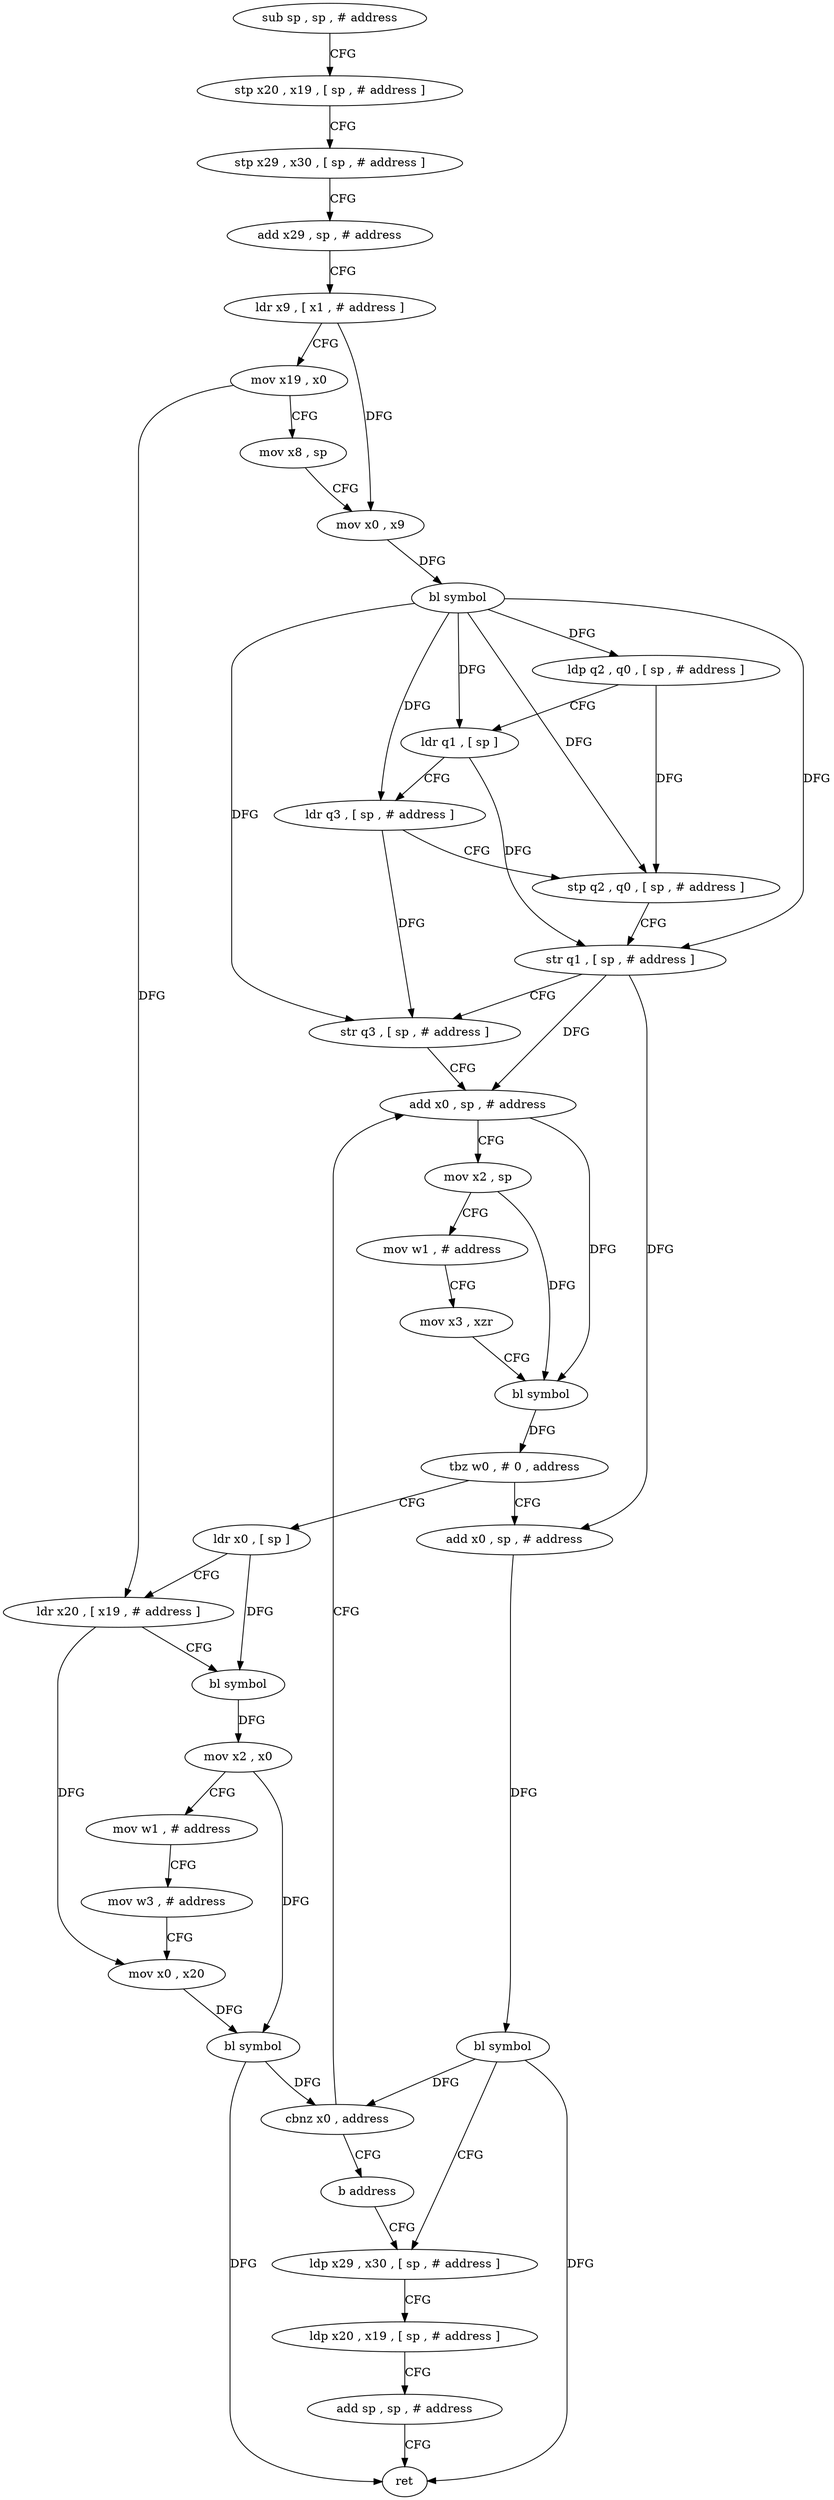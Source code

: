 digraph "func" {
"79516" [label = "sub sp , sp , # address" ]
"79520" [label = "stp x20 , x19 , [ sp , # address ]" ]
"79524" [label = "stp x29 , x30 , [ sp , # address ]" ]
"79528" [label = "add x29 , sp , # address" ]
"79532" [label = "ldr x9 , [ x1 , # address ]" ]
"79536" [label = "mov x19 , x0" ]
"79540" [label = "mov x8 , sp" ]
"79544" [label = "mov x0 , x9" ]
"79548" [label = "bl symbol" ]
"79552" [label = "ldp q2 , q0 , [ sp , # address ]" ]
"79556" [label = "ldr q1 , [ sp ]" ]
"79560" [label = "ldr q3 , [ sp , # address ]" ]
"79564" [label = "stp q2 , q0 , [ sp , # address ]" ]
"79568" [label = "str q1 , [ sp , # address ]" ]
"79572" [label = "str q3 , [ sp , # address ]" ]
"79576" [label = "add x0 , sp , # address" ]
"79640" [label = "add x0 , sp , # address" ]
"79644" [label = "bl symbol" ]
"79648" [label = "ldp x29 , x30 , [ sp , # address ]" ]
"79600" [label = "ldr x0 , [ sp ]" ]
"79604" [label = "ldr x20 , [ x19 , # address ]" ]
"79608" [label = "bl symbol" ]
"79612" [label = "mov x2 , x0" ]
"79616" [label = "mov w1 , # address" ]
"79620" [label = "mov w3 , # address" ]
"79624" [label = "mov x0 , x20" ]
"79628" [label = "bl symbol" ]
"79632" [label = "cbnz x0 , address" ]
"79636" [label = "b address" ]
"79580" [label = "mov x2 , sp" ]
"79584" [label = "mov w1 , # address" ]
"79588" [label = "mov x3 , xzr" ]
"79592" [label = "bl symbol" ]
"79596" [label = "tbz w0 , # 0 , address" ]
"79652" [label = "ldp x20 , x19 , [ sp , # address ]" ]
"79656" [label = "add sp , sp , # address" ]
"79660" [label = "ret" ]
"79516" -> "79520" [ label = "CFG" ]
"79520" -> "79524" [ label = "CFG" ]
"79524" -> "79528" [ label = "CFG" ]
"79528" -> "79532" [ label = "CFG" ]
"79532" -> "79536" [ label = "CFG" ]
"79532" -> "79544" [ label = "DFG" ]
"79536" -> "79540" [ label = "CFG" ]
"79536" -> "79604" [ label = "DFG" ]
"79540" -> "79544" [ label = "CFG" ]
"79544" -> "79548" [ label = "DFG" ]
"79548" -> "79552" [ label = "DFG" ]
"79548" -> "79564" [ label = "DFG" ]
"79548" -> "79556" [ label = "DFG" ]
"79548" -> "79568" [ label = "DFG" ]
"79548" -> "79560" [ label = "DFG" ]
"79548" -> "79572" [ label = "DFG" ]
"79552" -> "79556" [ label = "CFG" ]
"79552" -> "79564" [ label = "DFG" ]
"79556" -> "79560" [ label = "CFG" ]
"79556" -> "79568" [ label = "DFG" ]
"79560" -> "79564" [ label = "CFG" ]
"79560" -> "79572" [ label = "DFG" ]
"79564" -> "79568" [ label = "CFG" ]
"79568" -> "79572" [ label = "CFG" ]
"79568" -> "79576" [ label = "DFG" ]
"79568" -> "79640" [ label = "DFG" ]
"79572" -> "79576" [ label = "CFG" ]
"79576" -> "79580" [ label = "CFG" ]
"79576" -> "79592" [ label = "DFG" ]
"79640" -> "79644" [ label = "DFG" ]
"79644" -> "79648" [ label = "CFG" ]
"79644" -> "79632" [ label = "DFG" ]
"79644" -> "79660" [ label = "DFG" ]
"79648" -> "79652" [ label = "CFG" ]
"79600" -> "79604" [ label = "CFG" ]
"79600" -> "79608" [ label = "DFG" ]
"79604" -> "79608" [ label = "CFG" ]
"79604" -> "79624" [ label = "DFG" ]
"79608" -> "79612" [ label = "DFG" ]
"79612" -> "79616" [ label = "CFG" ]
"79612" -> "79628" [ label = "DFG" ]
"79616" -> "79620" [ label = "CFG" ]
"79620" -> "79624" [ label = "CFG" ]
"79624" -> "79628" [ label = "DFG" ]
"79628" -> "79632" [ label = "DFG" ]
"79628" -> "79660" [ label = "DFG" ]
"79632" -> "79576" [ label = "CFG" ]
"79632" -> "79636" [ label = "CFG" ]
"79636" -> "79648" [ label = "CFG" ]
"79580" -> "79584" [ label = "CFG" ]
"79580" -> "79592" [ label = "DFG" ]
"79584" -> "79588" [ label = "CFG" ]
"79588" -> "79592" [ label = "CFG" ]
"79592" -> "79596" [ label = "DFG" ]
"79596" -> "79640" [ label = "CFG" ]
"79596" -> "79600" [ label = "CFG" ]
"79652" -> "79656" [ label = "CFG" ]
"79656" -> "79660" [ label = "CFG" ]
}
